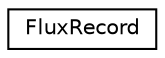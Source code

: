 digraph "Graphical Class Hierarchy"
{
 // LATEX_PDF_SIZE
  edge [fontname="Helvetica",fontsize="10",labelfontname="Helvetica",labelfontsize="10"];
  node [fontname="Helvetica",fontsize="10",shape=record];
  rankdir="LR";
  Node0 [label="FluxRecord",height=0.2,width=0.4,color="black", fillcolor="white", style="filled",URL="$classmoja_1_1modules_1_1cbm_1_1FluxRecord.html",tooltip=" "];
}
